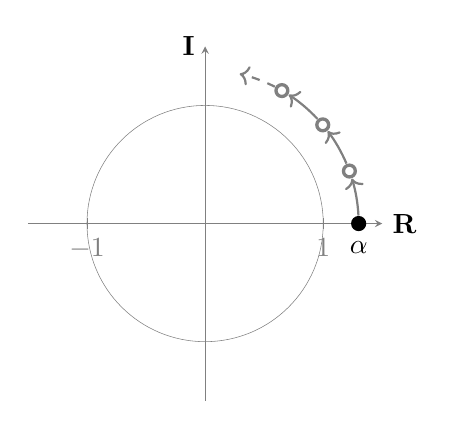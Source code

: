 ﻿\begin{tikzpicture}

	\begin{axis}[
			anchor = origin,  x=1.5cm, y=1.5cm,
			ymin=-1.5, ymax=1.5,
			xmin=-1.5, xmax = 1.5,
			ytick = {0},	
			xtick={-1,1 },
			axis lines=center, 
			xlabel={$\mathbf{R}$},
			ylabel={$\mathbf{I}$},
			ylabel style = {anchor=east, thick, black},
			xlabel style = {anchor=west, thick, black},
			grid=minor,
			help lines]
 		\draw (0,0) circle (1);
		\draw [very thick, black, fill=black] ({1.3*cos(0)},{1.3*sin(0)}) circle (0.05) ;
		\draw [very thick] ({1.3*cos(20)},{1.3*sin(20)}) circle (0.05) node[right] {} ;
		\draw [very thick] ({1.3*cos(40)},{1.3*sin(40)}) circle (0.05) node[right] {} ;
		\draw [very thick] ({1.3*cos(60)},{1.3*sin(60)}) circle (0.05) node[right] {} ;
		\draw [thick,->] ({1.3*cos(3},{1.3*sin(3)}) arc (3:17:1.3)  node[right] {} ;
		\draw [thick,->] ({1.3*cos(23)},{1.3*sin(23)}) arc (23:37:1.3) node[right] {} ;
		\draw [thick,->] ({1.3*cos(43)},{1.3*sin(43)}) arc (43:57:1.3) node[right] {} ;
		\draw [thick,->,dashed] ({1.3*cos(63)},{1.3*sin(63)}) arc (63:77:1.3) node[right] {} ;
		\node [black ,  thick] (e) at (1.3,-0.2) {$\alpha$};
\end{axis}

\end{tikzpicture}
    
  
 

